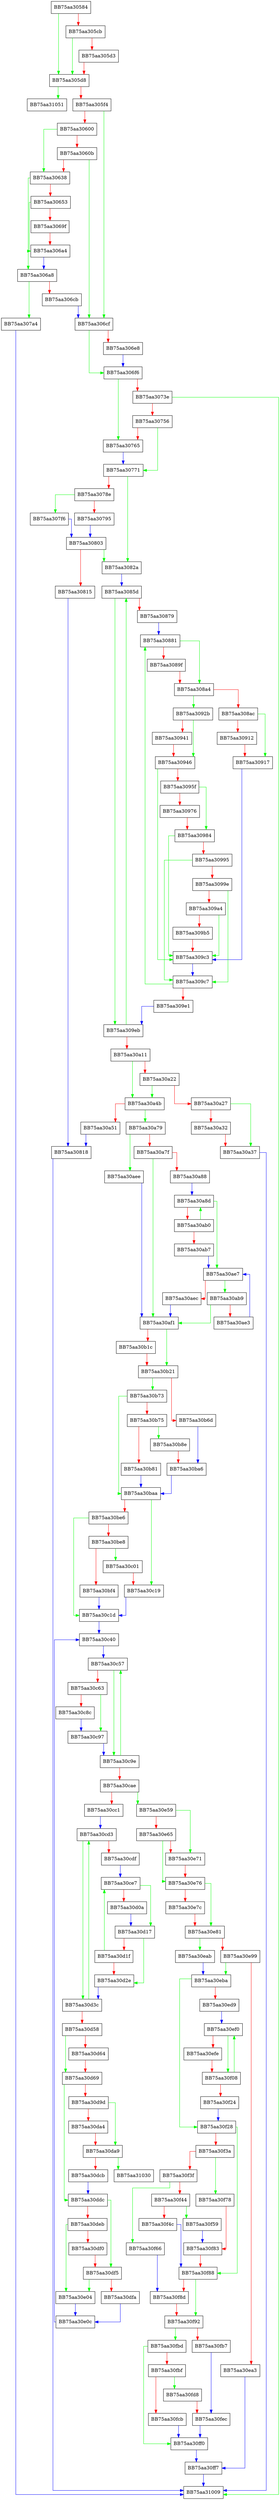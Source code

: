 digraph buildSubtree {
  node [shape="box"];
  graph [splines=ortho];
  BB75aa30584 -> BB75aa305d8 [color="green"];
  BB75aa30584 -> BB75aa305cb [color="red"];
  BB75aa305cb -> BB75aa305d8 [color="green"];
  BB75aa305cb -> BB75aa305d3 [color="red"];
  BB75aa305d3 -> BB75aa305d8 [color="red"];
  BB75aa305d8 -> BB75aa31051 [color="green"];
  BB75aa305d8 -> BB75aa305f4 [color="red"];
  BB75aa305f4 -> BB75aa306cf [color="green"];
  BB75aa305f4 -> BB75aa30600 [color="red"];
  BB75aa30600 -> BB75aa30638 [color="green"];
  BB75aa30600 -> BB75aa3060b [color="red"];
  BB75aa3060b -> BB75aa306cf [color="green"];
  BB75aa3060b -> BB75aa30638 [color="red"];
  BB75aa30638 -> BB75aa306a8 [color="green"];
  BB75aa30638 -> BB75aa30653 [color="red"];
  BB75aa30653 -> BB75aa306a4 [color="green"];
  BB75aa30653 -> BB75aa3069f [color="red"];
  BB75aa3069f -> BB75aa306a4 [color="red"];
  BB75aa306a4 -> BB75aa306a8 [color="blue"];
  BB75aa306a8 -> BB75aa307a4 [color="green"];
  BB75aa306a8 -> BB75aa306cb [color="red"];
  BB75aa306cb -> BB75aa306cf [color="blue"];
  BB75aa306cf -> BB75aa306f6 [color="green"];
  BB75aa306cf -> BB75aa306e8 [color="red"];
  BB75aa306e8 -> BB75aa306f6 [color="blue"];
  BB75aa306f6 -> BB75aa30765 [color="green"];
  BB75aa306f6 -> BB75aa3073e [color="red"];
  BB75aa3073e -> BB75aa31009 [color="green"];
  BB75aa3073e -> BB75aa30756 [color="red"];
  BB75aa30756 -> BB75aa30771 [color="green"];
  BB75aa30756 -> BB75aa30765 [color="red"];
  BB75aa30765 -> BB75aa30771 [color="blue"];
  BB75aa30771 -> BB75aa3082a [color="green"];
  BB75aa30771 -> BB75aa3078e [color="red"];
  BB75aa3078e -> BB75aa307f6 [color="green"];
  BB75aa3078e -> BB75aa30795 [color="red"];
  BB75aa30795 -> BB75aa30803 [color="blue"];
  BB75aa307a4 -> BB75aa31009 [color="blue"];
  BB75aa307f6 -> BB75aa30803 [color="blue"];
  BB75aa30803 -> BB75aa3082a [color="green"];
  BB75aa30803 -> BB75aa30815 [color="red"];
  BB75aa30815 -> BB75aa30818 [color="blue"];
  BB75aa30818 -> BB75aa31009 [color="blue"];
  BB75aa3082a -> BB75aa3085d [color="blue"];
  BB75aa3085d -> BB75aa309eb [color="green"];
  BB75aa3085d -> BB75aa30879 [color="red"];
  BB75aa30879 -> BB75aa30881 [color="blue"];
  BB75aa30881 -> BB75aa308a4 [color="green"];
  BB75aa30881 -> BB75aa3089f [color="red"];
  BB75aa3089f -> BB75aa308a4 [color="red"];
  BB75aa308a4 -> BB75aa3092b [color="green"];
  BB75aa308a4 -> BB75aa308ac [color="red"];
  BB75aa308ac -> BB75aa30917 [color="green"];
  BB75aa308ac -> BB75aa30912 [color="red"];
  BB75aa30912 -> BB75aa30917 [color="red"];
  BB75aa30917 -> BB75aa309c3 [color="blue"];
  BB75aa3092b -> BB75aa30946 [color="green"];
  BB75aa3092b -> BB75aa30941 [color="red"];
  BB75aa30941 -> BB75aa30946 [color="red"];
  BB75aa30946 -> BB75aa309c3 [color="green"];
  BB75aa30946 -> BB75aa3095f [color="red"];
  BB75aa3095f -> BB75aa30984 [color="green"];
  BB75aa3095f -> BB75aa30976 [color="red"];
  BB75aa30976 -> BB75aa30984 [color="red"];
  BB75aa30984 -> BB75aa309c3 [color="green"];
  BB75aa30984 -> BB75aa30995 [color="red"];
  BB75aa30995 -> BB75aa309c7 [color="green"];
  BB75aa30995 -> BB75aa3099e [color="red"];
  BB75aa3099e -> BB75aa309c7 [color="green"];
  BB75aa3099e -> BB75aa309a4 [color="red"];
  BB75aa309a4 -> BB75aa309c3 [color="green"];
  BB75aa309a4 -> BB75aa309b5 [color="red"];
  BB75aa309b5 -> BB75aa309c3 [color="red"];
  BB75aa309c3 -> BB75aa309c7 [color="blue"];
  BB75aa309c7 -> BB75aa30881 [color="green"];
  BB75aa309c7 -> BB75aa309e1 [color="red"];
  BB75aa309e1 -> BB75aa309eb [color="blue"];
  BB75aa309eb -> BB75aa3085d [color="green"];
  BB75aa309eb -> BB75aa30a11 [color="red"];
  BB75aa30a11 -> BB75aa30a4b [color="green"];
  BB75aa30a11 -> BB75aa30a22 [color="red"];
  BB75aa30a22 -> BB75aa30a4b [color="green"];
  BB75aa30a22 -> BB75aa30a27 [color="red"];
  BB75aa30a27 -> BB75aa30a37 [color="green"];
  BB75aa30a27 -> BB75aa30a32 [color="red"];
  BB75aa30a32 -> BB75aa30a37 [color="red"];
  BB75aa30a37 -> BB75aa31009 [color="blue"];
  BB75aa30a4b -> BB75aa30a79 [color="green"];
  BB75aa30a4b -> BB75aa30a51 [color="red"];
  BB75aa30a51 -> BB75aa30818 [color="blue"];
  BB75aa30a79 -> BB75aa30aee [color="green"];
  BB75aa30a79 -> BB75aa30a7f [color="red"];
  BB75aa30a7f -> BB75aa30af1 [color="green"];
  BB75aa30a7f -> BB75aa30a88 [color="red"];
  BB75aa30a88 -> BB75aa30a8d [color="blue"];
  BB75aa30a8d -> BB75aa30ae7 [color="green"];
  BB75aa30a8d -> BB75aa30ab0 [color="red"];
  BB75aa30ab0 -> BB75aa30a8d [color="green"];
  BB75aa30ab0 -> BB75aa30ab7 [color="red"];
  BB75aa30ab7 -> BB75aa30ae7 [color="blue"];
  BB75aa30ab9 -> BB75aa30af1 [color="green"];
  BB75aa30ab9 -> BB75aa30ae3 [color="red"];
  BB75aa30ae3 -> BB75aa30ae7 [color="blue"];
  BB75aa30ae7 -> BB75aa30ab9 [color="green"];
  BB75aa30ae7 -> BB75aa30aec [color="red"];
  BB75aa30aec -> BB75aa30af1 [color="blue"];
  BB75aa30aee -> BB75aa30af1 [color="blue"];
  BB75aa30af1 -> BB75aa30b21 [color="green"];
  BB75aa30af1 -> BB75aa30b1c [color="red"];
  BB75aa30b1c -> BB75aa30b21 [color="red"];
  BB75aa30b21 -> BB75aa30b73 [color="green"];
  BB75aa30b21 -> BB75aa30b6d [color="red"];
  BB75aa30b6d -> BB75aa30ba6 [color="blue"];
  BB75aa30b73 -> BB75aa30baa [color="green"];
  BB75aa30b73 -> BB75aa30b75 [color="red"];
  BB75aa30b75 -> BB75aa30b8e [color="green"];
  BB75aa30b75 -> BB75aa30b81 [color="red"];
  BB75aa30b81 -> BB75aa30baa [color="blue"];
  BB75aa30b8e -> BB75aa30ba6 [color="red"];
  BB75aa30ba6 -> BB75aa30baa [color="blue"];
  BB75aa30baa -> BB75aa30c19 [color="green"];
  BB75aa30baa -> BB75aa30be6 [color="red"];
  BB75aa30be6 -> BB75aa30c1d [color="green"];
  BB75aa30be6 -> BB75aa30be8 [color="red"];
  BB75aa30be8 -> BB75aa30c01 [color="green"];
  BB75aa30be8 -> BB75aa30bf4 [color="red"];
  BB75aa30bf4 -> BB75aa30c1d [color="blue"];
  BB75aa30c01 -> BB75aa30c19 [color="red"];
  BB75aa30c19 -> BB75aa30c1d [color="blue"];
  BB75aa30c1d -> BB75aa30c40 [color="blue"];
  BB75aa30c40 -> BB75aa30c57 [color="blue"];
  BB75aa30c57 -> BB75aa30c9e [color="green"];
  BB75aa30c57 -> BB75aa30c63 [color="red"];
  BB75aa30c63 -> BB75aa30c97 [color="green"];
  BB75aa30c63 -> BB75aa30c8c [color="red"];
  BB75aa30c8c -> BB75aa30c97 [color="blue"];
  BB75aa30c97 -> BB75aa30c9e [color="blue"];
  BB75aa30c9e -> BB75aa30c57 [color="green"];
  BB75aa30c9e -> BB75aa30cae [color="red"];
  BB75aa30cae -> BB75aa30e59 [color="green"];
  BB75aa30cae -> BB75aa30cc1 [color="red"];
  BB75aa30cc1 -> BB75aa30cd3 [color="blue"];
  BB75aa30cd3 -> BB75aa30d3c [color="green"];
  BB75aa30cd3 -> BB75aa30cdf [color="red"];
  BB75aa30cdf -> BB75aa30ce7 [color="blue"];
  BB75aa30ce7 -> BB75aa30d17 [color="green"];
  BB75aa30ce7 -> BB75aa30d0a [color="red"];
  BB75aa30d0a -> BB75aa30d17 [color="blue"];
  BB75aa30d17 -> BB75aa30d2e [color="green"];
  BB75aa30d17 -> BB75aa30d1f [color="red"];
  BB75aa30d1f -> BB75aa30ce7 [color="green"];
  BB75aa30d1f -> BB75aa30d2e [color="red"];
  BB75aa30d2e -> BB75aa30d3c [color="blue"];
  BB75aa30d3c -> BB75aa30cd3 [color="green"];
  BB75aa30d3c -> BB75aa30d58 [color="red"];
  BB75aa30d58 -> BB75aa30d69 [color="green"];
  BB75aa30d58 -> BB75aa30d64 [color="red"];
  BB75aa30d64 -> BB75aa30d69 [color="red"];
  BB75aa30d69 -> BB75aa30ddc [color="green"];
  BB75aa30d69 -> BB75aa30d9d [color="red"];
  BB75aa30d9d -> BB75aa30da9 [color="green"];
  BB75aa30d9d -> BB75aa30da4 [color="red"];
  BB75aa30da4 -> BB75aa30da9 [color="red"];
  BB75aa30da9 -> BB75aa31030 [color="green"];
  BB75aa30da9 -> BB75aa30dcb [color="red"];
  BB75aa30dcb -> BB75aa30ddc [color="blue"];
  BB75aa30ddc -> BB75aa30df5 [color="green"];
  BB75aa30ddc -> BB75aa30deb [color="red"];
  BB75aa30deb -> BB75aa30e04 [color="green"];
  BB75aa30deb -> BB75aa30df0 [color="red"];
  BB75aa30df0 -> BB75aa30df5 [color="red"];
  BB75aa30df5 -> BB75aa30e04 [color="green"];
  BB75aa30df5 -> BB75aa30dfa [color="red"];
  BB75aa30dfa -> BB75aa30e0c [color="blue"];
  BB75aa30e04 -> BB75aa30e0c [color="blue"];
  BB75aa30e0c -> BB75aa30c40 [color="blue"];
  BB75aa30e59 -> BB75aa30e71 [color="green"];
  BB75aa30e59 -> BB75aa30e65 [color="red"];
  BB75aa30e65 -> BB75aa30e76 [color="green"];
  BB75aa30e65 -> BB75aa30e71 [color="red"];
  BB75aa30e71 -> BB75aa30e76 [color="red"];
  BB75aa30e76 -> BB75aa30e81 [color="green"];
  BB75aa30e76 -> BB75aa30e7c [color="red"];
  BB75aa30e7c -> BB75aa30e81 [color="red"];
  BB75aa30e81 -> BB75aa30eab [color="green"];
  BB75aa30e81 -> BB75aa30e99 [color="red"];
  BB75aa30e99 -> BB75aa30eba [color="green"];
  BB75aa30e99 -> BB75aa30ea3 [color="red"];
  BB75aa30ea3 -> BB75aa30ff7 [color="blue"];
  BB75aa30eab -> BB75aa30eba [color="blue"];
  BB75aa30eba -> BB75aa30f28 [color="green"];
  BB75aa30eba -> BB75aa30ed9 [color="red"];
  BB75aa30ed9 -> BB75aa30ef0 [color="blue"];
  BB75aa30ef0 -> BB75aa30f08 [color="green"];
  BB75aa30ef0 -> BB75aa30efe [color="red"];
  BB75aa30efe -> BB75aa30f08 [color="red"];
  BB75aa30f08 -> BB75aa30ef0 [color="green"];
  BB75aa30f08 -> BB75aa30f24 [color="red"];
  BB75aa30f24 -> BB75aa30f28 [color="blue"];
  BB75aa30f28 -> BB75aa30f88 [color="green"];
  BB75aa30f28 -> BB75aa30f3a [color="red"];
  BB75aa30f3a -> BB75aa30f78 [color="green"];
  BB75aa30f3a -> BB75aa30f3f [color="red"];
  BB75aa30f3f -> BB75aa30f66 [color="green"];
  BB75aa30f3f -> BB75aa30f44 [color="red"];
  BB75aa30f44 -> BB75aa30f59 [color="green"];
  BB75aa30f44 -> BB75aa30f4c [color="red"];
  BB75aa30f4c -> BB75aa30f88 [color="blue"];
  BB75aa30f59 -> BB75aa30f83 [color="blue"];
  BB75aa30f66 -> BB75aa30f8d [color="blue"];
  BB75aa30f78 -> BB75aa30f83 [color="red"];
  BB75aa30f83 -> BB75aa30f88 [color="red"];
  BB75aa30f88 -> BB75aa30f92 [color="green"];
  BB75aa30f88 -> BB75aa30f8d [color="red"];
  BB75aa30f8d -> BB75aa30f92 [color="red"];
  BB75aa30f92 -> BB75aa30fbd [color="green"];
  BB75aa30f92 -> BB75aa30fb7 [color="red"];
  BB75aa30fb7 -> BB75aa30fec [color="blue"];
  BB75aa30fbd -> BB75aa30ff0 [color="green"];
  BB75aa30fbd -> BB75aa30fbf [color="red"];
  BB75aa30fbf -> BB75aa30fd8 [color="green"];
  BB75aa30fbf -> BB75aa30fcb [color="red"];
  BB75aa30fcb -> BB75aa30ff0 [color="blue"];
  BB75aa30fd8 -> BB75aa30fec [color="red"];
  BB75aa30fec -> BB75aa30ff0 [color="blue"];
  BB75aa30ff0 -> BB75aa30ff7 [color="blue"];
  BB75aa30ff7 -> BB75aa31009 [color="blue"];
}